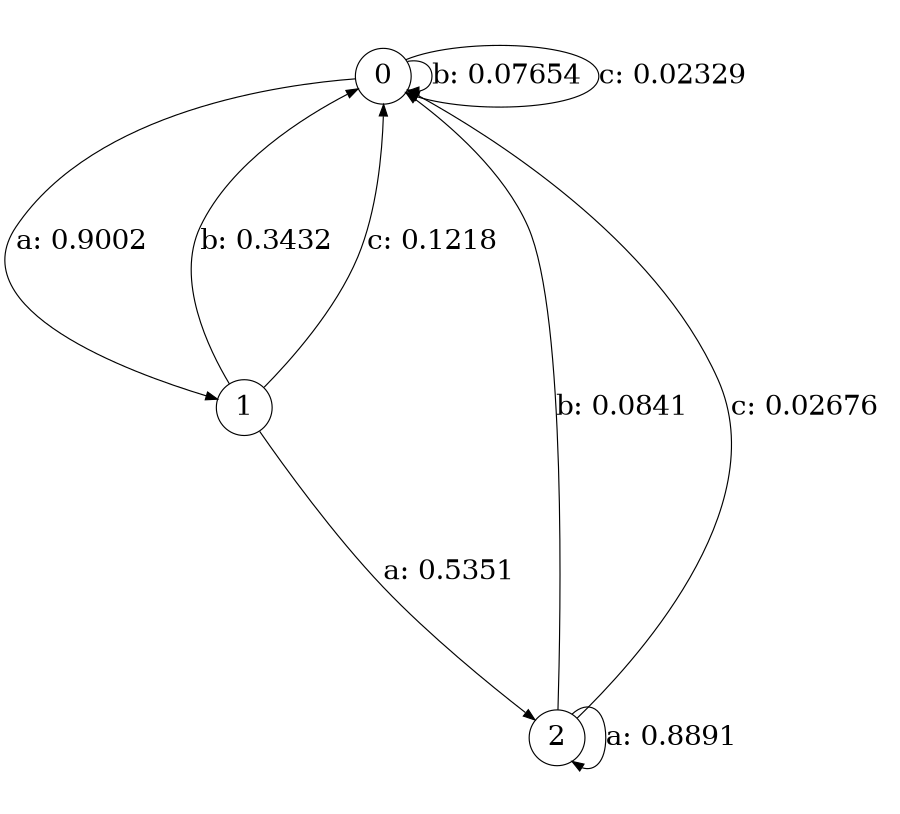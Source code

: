 digraph "d1-100nw-t0-cen-SML" {
size = "6,8.5";
ratio = "fill";
node [shape = circle];
node [fontsize = 24];
edge [fontsize = 24];
0 -> 1 [label = "a: 0.9002   "];
0 -> 0 [label = "b: 0.07654  "];
0 -> 0 [label = "c: 0.02329  "];
1 -> 2 [label = "a: 0.5351   "];
1 -> 0 [label = "b: 0.3432   "];
1 -> 0 [label = "c: 0.1218   "];
2 -> 2 [label = "a: 0.8891   "];
2 -> 0 [label = "b: 0.0841   "];
2 -> 0 [label = "c: 0.02676  "];
}